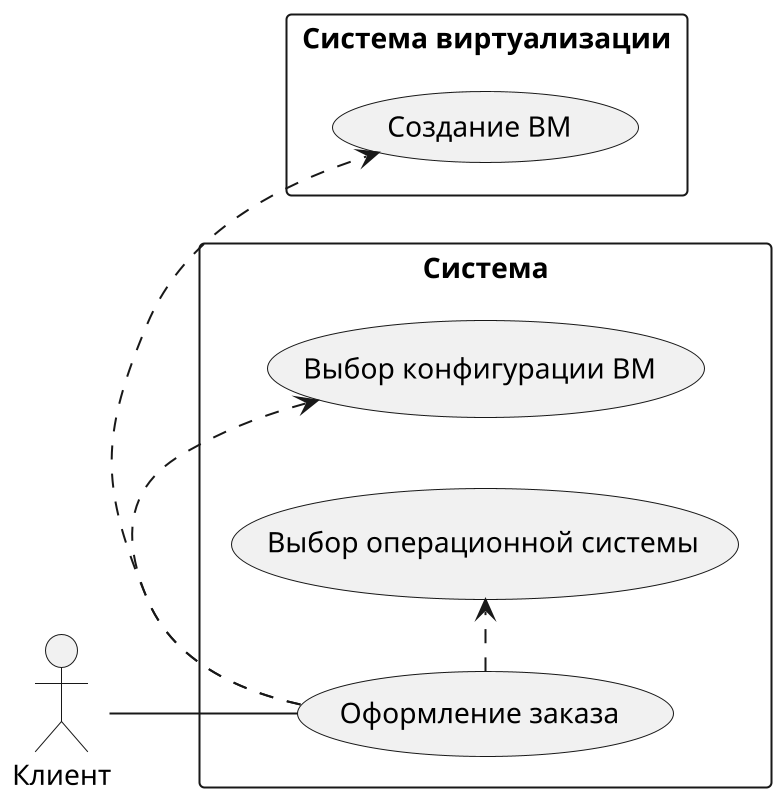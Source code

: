 @startuml make_order_usecase
scale 800*800

left to right direction

skinparam packageStyle rectangle

actor "Клиент" as customer 

rectangle "Система виртуализации" {
  (Создание ВМ) as (VmCreation)
}

rectangle "Система" {
  (Оформление заказа) as (Ordermaking)
  (Выбор конфигурации ВМ) as (ConfigSelect)
  (Выбор операционной системы) as (OsSelect)

  customer -- (Ordermaking)

  (Ordermaking) .> (ConfigSelect)
  (Ordermaking) .> (OsSelect)
  (Ordermaking) .> (VmCreation)
}
@enduml
